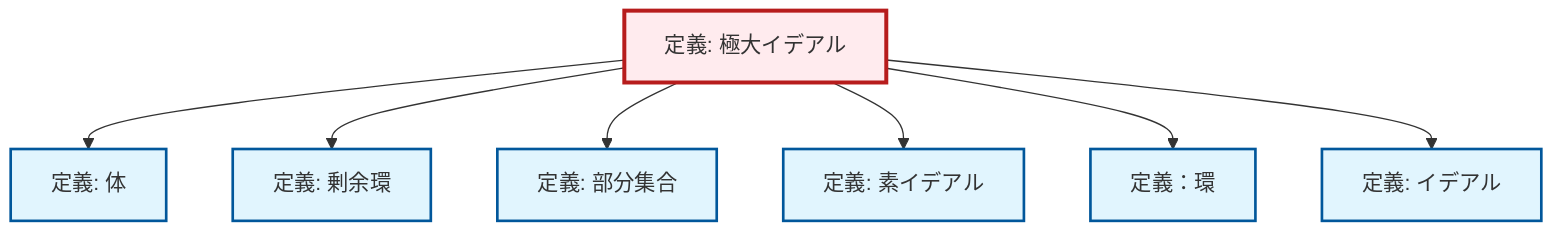 graph TD
    classDef definition fill:#e1f5fe,stroke:#01579b,stroke-width:2px
    classDef theorem fill:#f3e5f5,stroke:#4a148c,stroke-width:2px
    classDef axiom fill:#fff3e0,stroke:#e65100,stroke-width:2px
    classDef example fill:#e8f5e9,stroke:#1b5e20,stroke-width:2px
    classDef current fill:#ffebee,stroke:#b71c1c,stroke-width:3px
    def-maximal-ideal["定義: 極大イデアル"]:::definition
    def-quotient-ring["定義: 剰余環"]:::definition
    def-field["定義: 体"]:::definition
    def-prime-ideal["定義: 素イデアル"]:::definition
    def-subset["定義: 部分集合"]:::definition
    def-ideal["定義: イデアル"]:::definition
    def-ring["定義：環"]:::definition
    def-maximal-ideal --> def-field
    def-maximal-ideal --> def-quotient-ring
    def-maximal-ideal --> def-subset
    def-maximal-ideal --> def-prime-ideal
    def-maximal-ideal --> def-ring
    def-maximal-ideal --> def-ideal
    class def-maximal-ideal current